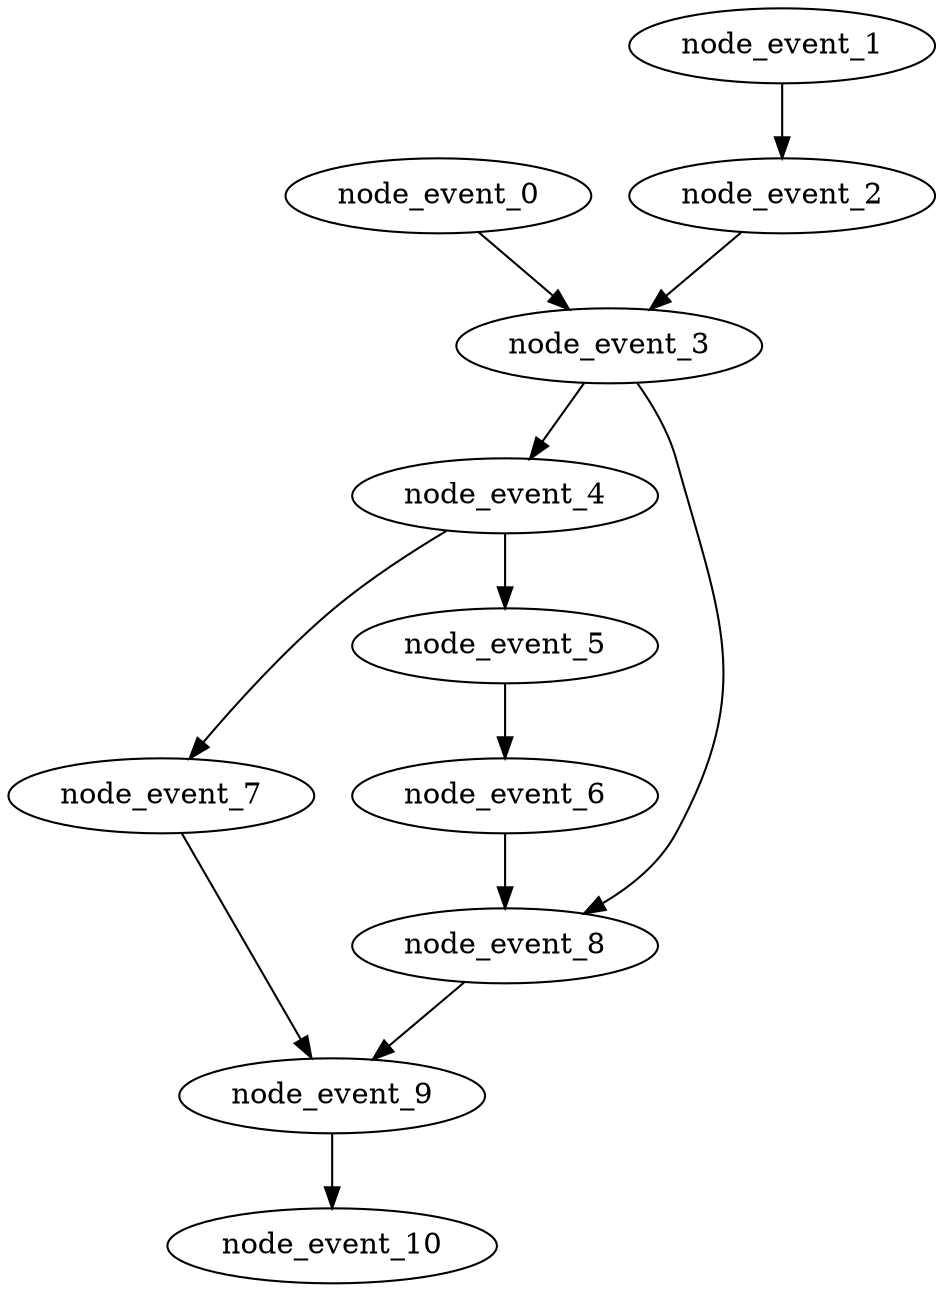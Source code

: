 digraph {
    node_event_0 [EventIndex="0" EventType="DotQasm.Scheduling.GateEvent" Depth="1" Dependencies="0" Latency="00:00:00.0010000" Priority="0.015"];
    node_event_1 [EventIndex="1" EventType="DotQasm.Scheduling.GateEvent" Depth="1" Dependencies="0" Latency="00:00:00.0010000" Priority="0.017"];
    node_event_2 [EventIndex="2" EventType="DotQasm.Scheduling.ControlledGateEvent" Depth="2" Dependencies="1" Latency="00:00:00.0020000" Priority="0.016"];
    node_event_3 [EventIndex="3" EventType="DotQasm.Scheduling.BarrierEvent" Depth="3" Dependencies="3" Latency="00:00:00.0010000" Priority="0.013999999999999999"];
    node_event_4 [EventIndex="4" EventType="DotQasm.Scheduling.ControlledGateEvent" Depth="4" Dependencies="4" Latency="00:00:00.0020000" Priority="0.013"];
    node_event_5 [EventIndex="5" EventType="DotQasm.Scheduling.GateEvent" Depth="5" Dependencies="5" Latency="00:00:00.0010000" Priority="0.011"];
    node_event_6 [EventIndex="6" EventType="DotQasm.Scheduling.MeasurementEvent" Depth="6" Dependencies="6" Latency="00:00:00.0030000" Priority="0.01"];
    node_event_7 [EventIndex="7" EventType="DotQasm.Scheduling.MeasurementEvent" Depth="5" Dependencies="5" Latency="00:00:00.0030000" Priority="0.008"];
    node_event_8 [EventIndex="8" EventType="DotQasm.Scheduling.IfEvent" Depth="7" Dependencies="11" Latency="00:00:00.0020000" Priority="0.007"];
    node_event_9 [EventIndex="9" EventType="DotQasm.Scheduling.IfEvent" Depth="8" Dependencies="18" Latency="00:00:00.0020000" Priority="0.005"];
    node_event_10 [EventIndex="10" EventType="DotQasm.Scheduling.MeasurementEvent" Depth="9" Dependencies="19" Latency="00:00:00.0030000" Priority="0.003"];
    node_event_0 -> node_event_3;
    node_event_1 -> node_event_2;
    node_event_2 -> node_event_3;
    node_event_3 -> node_event_4;
    node_event_3 -> node_event_8;
    node_event_4 -> node_event_5;
    node_event_4 -> node_event_7;
    node_event_5 -> node_event_6;
    node_event_6 -> node_event_8;
    node_event_7 -> node_event_9;
    node_event_8 -> node_event_9;
    node_event_9 -> node_event_10;
}
